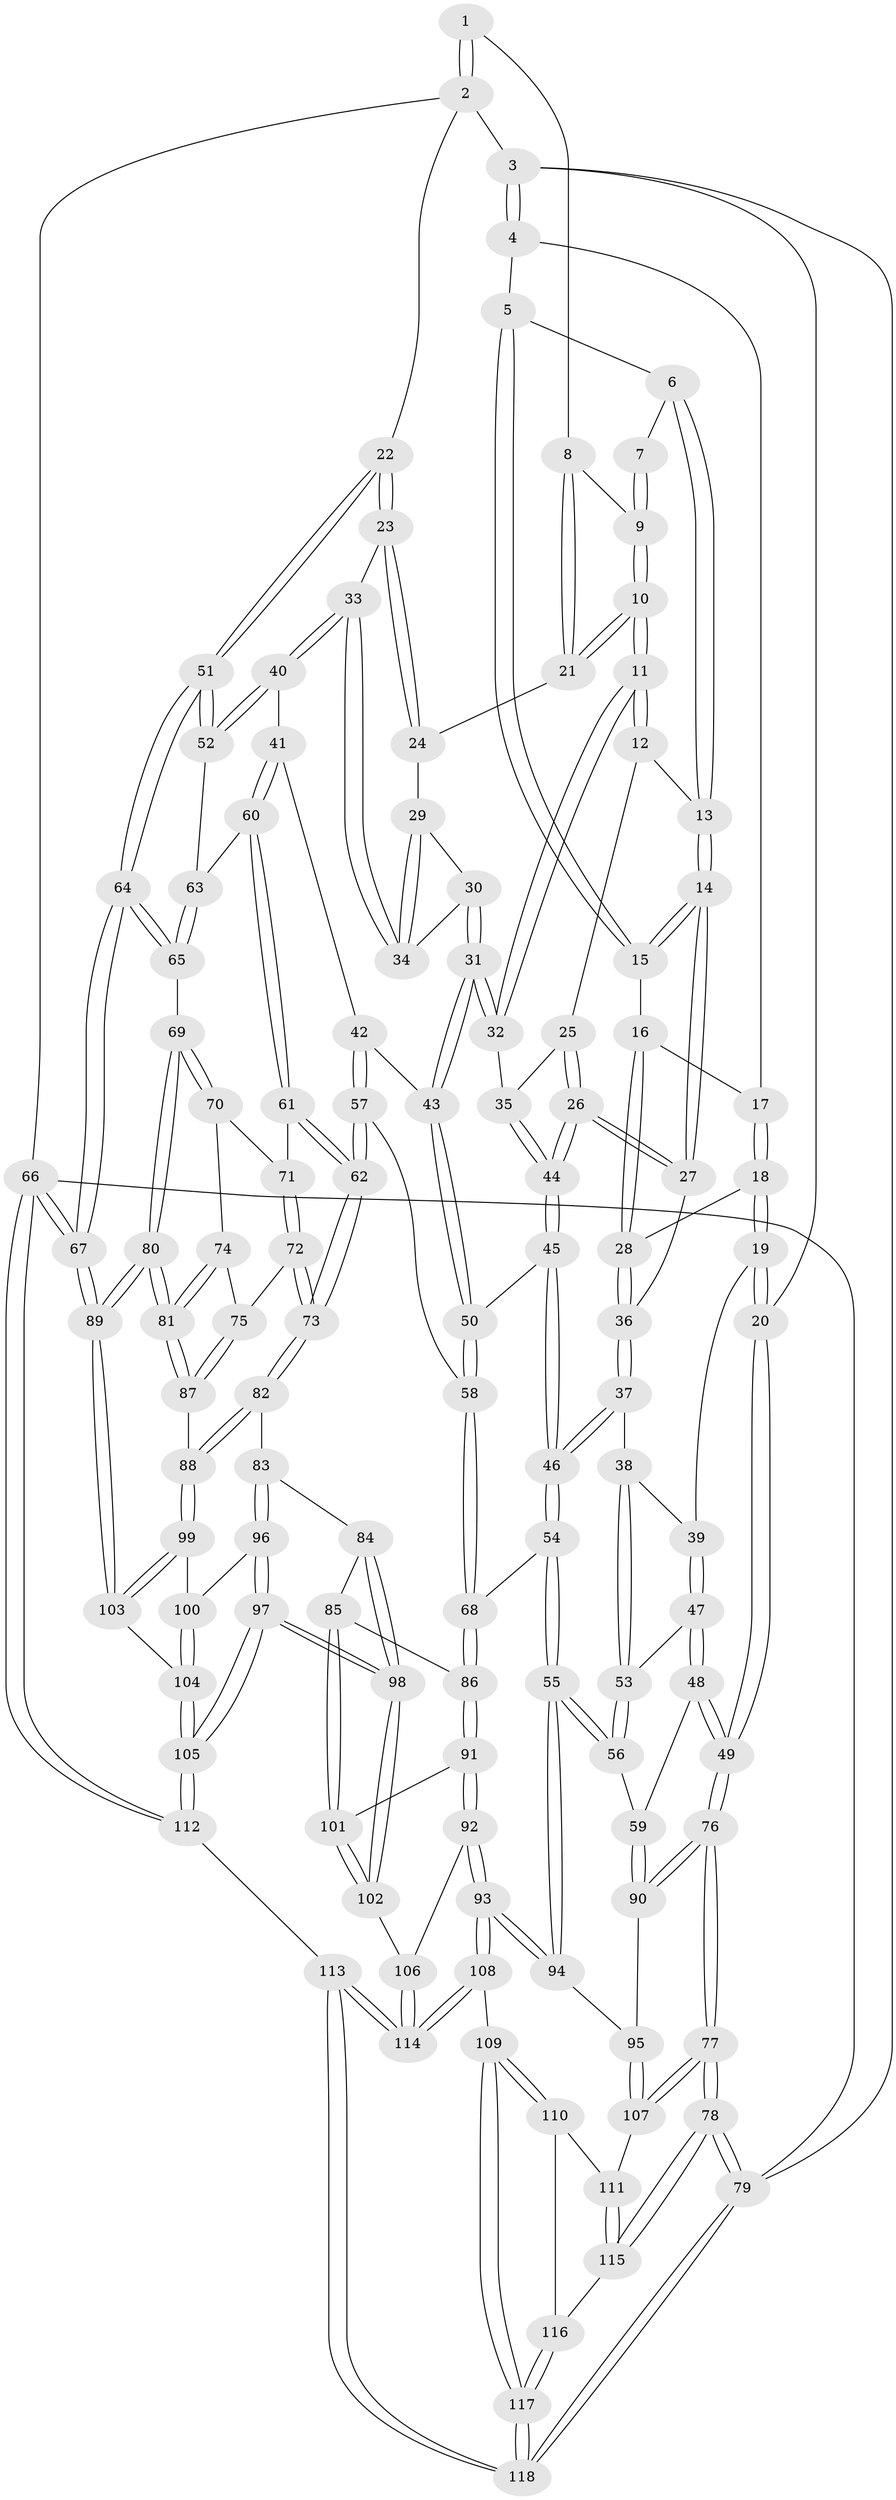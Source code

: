 // coarse degree distribution, {4: 0.45121951219512196, 5: 0.35365853658536583, 3: 0.06097560975609756, 6: 0.13414634146341464}
// Generated by graph-tools (version 1.1) at 2025/24/03/03/25 07:24:37]
// undirected, 118 vertices, 292 edges
graph export_dot {
graph [start="1"]
  node [color=gray90,style=filled];
  1 [pos="+0.8012111376333553+0"];
  2 [pos="+1+0"];
  3 [pos="+0+0"];
  4 [pos="+0+0"];
  5 [pos="+0.19556488402552905+0"];
  6 [pos="+0.4263219712888221+0"];
  7 [pos="+0.49936983146014996+0"];
  8 [pos="+0.6949894863572949+0.08060289244881667"];
  9 [pos="+0.5602803930558454+0.04719634516978363"];
  10 [pos="+0.5530163540731623+0.13996135850384803"];
  11 [pos="+0.5497589136595303+0.14838814830643096"];
  12 [pos="+0.42023033044831787+0.113628434993457"];
  13 [pos="+0.41761497157637695+0.10978212302940622"];
  14 [pos="+0.25664715127594423+0.13346901855763774"];
  15 [pos="+0.24538647376123207+0.11678117158385776"];
  16 [pos="+0.15092264992281187+0.151258771209451"];
  17 [pos="+0.06331893645689136+0.06434705717514165"];
  18 [pos="+0.06856611406627272+0.1869522082559501"];
  19 [pos="+0.013884725081611803+0.22825268127402099"];
  20 [pos="+0+0.19229330123621136"];
  21 [pos="+0.6966114586588207+0.09516272294588154"];
  22 [pos="+1+0"];
  23 [pos="+0.8828512080122307+0.1012730464541237"];
  24 [pos="+0.7159232113014615+0.13099682504610968"];
  25 [pos="+0.4130227954028244+0.16180392500649007"];
  26 [pos="+0.3415508099418432+0.2932118520995414"];
  27 [pos="+0.2596819322763411+0.15033051314105655"];
  28 [pos="+0.11477111201936728+0.18652633113865463"];
  29 [pos="+0.7137958558510226+0.1409873513240048"];
  30 [pos="+0.6078694867606381+0.2025028457352645"];
  31 [pos="+0.5652208379651786+0.21946654979466917"];
  32 [pos="+0.564610159532988+0.21880596898668786"];
  33 [pos="+0.7654451973479457+0.26329720458899264"];
  34 [pos="+0.7438405933276031+0.22439042216074104"];
  35 [pos="+0.4987979035617169+0.22942962524844673"];
  36 [pos="+0.16107819512555874+0.25578078211628696"];
  37 [pos="+0.1587399289004668+0.29646444413885237"];
  38 [pos="+0.12034988515538961+0.30757808696834643"];
  39 [pos="+0.021535791851538377+0.23740603376525515"];
  40 [pos="+0.7662567995191022+0.2992201452375636"];
  41 [pos="+0.7504098711115346+0.32258856465639796"];
  42 [pos="+0.6308845965563733+0.3033063863232897"];
  43 [pos="+0.581833351968256+0.2691402876824756"];
  44 [pos="+0.3429376184043432+0.30059466273498414"];
  45 [pos="+0.3319828598321604+0.3640414913801476"];
  46 [pos="+0.31483822712778603+0.3871818127274949"];
  47 [pos="+0.03343802931608479+0.3535822570884472"];
  48 [pos="+0+0.4735598929956742"];
  49 [pos="+0+0.4724475547490265"];
  50 [pos="+0.4973911488648915+0.3647300787099202"];
  51 [pos="+1+0.1736974699415479"];
  52 [pos="+1+0.26106070544193183"];
  53 [pos="+0.10815325872688564+0.3274429612402706"];
  54 [pos="+0.3075702315255007+0.4243735409744875"];
  55 [pos="+0.13277212899288032+0.5238547188832144"];
  56 [pos="+0.10511549242437566+0.5138969320041569"];
  57 [pos="+0.5888474768711204+0.47724205199087705"];
  58 [pos="+0.5691437401296832+0.47037985401380633"];
  59 [pos="+0.08887889103010926+0.512416511580483"];
  60 [pos="+0.7660780139517205+0.41185008287103203"];
  61 [pos="+0.7654945354759574+0.41974121743594967"];
  62 [pos="+0.590750792390508+0.47892685784739847"];
  63 [pos="+0.9884355440061988+0.3518228032481487"];
  64 [pos="+1+0.5189639568964319"];
  65 [pos="+0.9020020573600744+0.5129996286383"];
  66 [pos="+1+1"];
  67 [pos="+1+1"];
  68 [pos="+0.3830126246235389+0.5282799993626535"];
  69 [pos="+0.8890623671393847+0.522830915784716"];
  70 [pos="+0.8110742545712273+0.4648561362293825"];
  71 [pos="+0.7687473594908015+0.4259437883492588"];
  72 [pos="+0.7172190366141084+0.5482843993333174"];
  73 [pos="+0.6085764250462448+0.5649166962567824"];
  74 [pos="+0.7657463552810725+0.5564763820223793"];
  75 [pos="+0.7248198973145709+0.5574344474243232"];
  76 [pos="+0+0.74323047996921"];
  77 [pos="+0+0.8336241630733711"];
  78 [pos="+0+1"];
  79 [pos="+0+1"];
  80 [pos="+0.8849925111633051+0.6316320347258564"];
  81 [pos="+0.8646151798724447+0.6326137431678888"];
  82 [pos="+0.6054564716272713+0.5786197462509617"];
  83 [pos="+0.5763432594630672+0.6175469897456631"];
  84 [pos="+0.5582778835110368+0.6233270078218182"];
  85 [pos="+0.4837956843035816+0.635896631660976"];
  86 [pos="+0.3847586956632379+0.5382641297655703"];
  87 [pos="+0.7558500662303363+0.6502587614351818"];
  88 [pos="+0.7394287921457376+0.6609151016343805"];
  89 [pos="+1+0.8250347701213236"];
  90 [pos="+0+0.7003574696218481"];
  91 [pos="+0.29730480734005293+0.688581332253651"];
  92 [pos="+0.242777773848153+0.7379249848025521"];
  93 [pos="+0.22729893793872058+0.7415901380797306"];
  94 [pos="+0.1832356852162669+0.7235467858076002"];
  95 [pos="+0.16997563220200596+0.7296036425870942"];
  96 [pos="+0.6261911160186762+0.7104345304173206"];
  97 [pos="+0.5576787061084951+0.8219173621625366"];
  98 [pos="+0.5446408391732679+0.8115825455257258"];
  99 [pos="+0.7312699001210072+0.6772134176441404"];
  100 [pos="+0.6739440801104638+0.7137616067795711"];
  101 [pos="+0.4635639904068277+0.7021976688056946"];
  102 [pos="+0.4714383363389024+0.7669106275390165"];
  103 [pos="+0.7687417386700244+0.7792685479690225"];
  104 [pos="+0.7015958410171375+0.8166552494161269"];
  105 [pos="+0.6147318540653237+0.9530077133621256"];
  106 [pos="+0.38962764867577493+0.8056025795426486"];
  107 [pos="+0.11436545521978651+0.7926645725973959"];
  108 [pos="+0.23001752382660817+0.766516968769912"];
  109 [pos="+0.18250784818572585+0.9665965632097419"];
  110 [pos="+0.13850163799983192+0.933702228178873"];
  111 [pos="+0.08219322948126019+0.8784708083504273"];
  112 [pos="+0.6234589995220484+1"];
  113 [pos="+0.4127495761955086+1"];
  114 [pos="+0.39899879081407896+1"];
  115 [pos="+0+0.9473511831763738"];
  116 [pos="+0.05563289154420087+0.9656946497534479"];
  117 [pos="+0.20402784882082858+1"];
  118 [pos="+0.2869509956439947+1"];
  1 -- 2;
  1 -- 2;
  1 -- 8;
  2 -- 3;
  2 -- 22;
  2 -- 66;
  3 -- 4;
  3 -- 4;
  3 -- 20;
  3 -- 79;
  4 -- 5;
  4 -- 17;
  5 -- 6;
  5 -- 15;
  5 -- 15;
  6 -- 7;
  6 -- 13;
  6 -- 13;
  7 -- 9;
  7 -- 9;
  8 -- 9;
  8 -- 21;
  8 -- 21;
  9 -- 10;
  9 -- 10;
  10 -- 11;
  10 -- 11;
  10 -- 21;
  10 -- 21;
  11 -- 12;
  11 -- 12;
  11 -- 32;
  11 -- 32;
  12 -- 13;
  12 -- 25;
  13 -- 14;
  13 -- 14;
  14 -- 15;
  14 -- 15;
  14 -- 27;
  14 -- 27;
  15 -- 16;
  16 -- 17;
  16 -- 28;
  16 -- 28;
  17 -- 18;
  17 -- 18;
  18 -- 19;
  18 -- 19;
  18 -- 28;
  19 -- 20;
  19 -- 20;
  19 -- 39;
  20 -- 49;
  20 -- 49;
  21 -- 24;
  22 -- 23;
  22 -- 23;
  22 -- 51;
  22 -- 51;
  23 -- 24;
  23 -- 24;
  23 -- 33;
  24 -- 29;
  25 -- 26;
  25 -- 26;
  25 -- 35;
  26 -- 27;
  26 -- 27;
  26 -- 44;
  26 -- 44;
  27 -- 36;
  28 -- 36;
  28 -- 36;
  29 -- 30;
  29 -- 34;
  29 -- 34;
  30 -- 31;
  30 -- 31;
  30 -- 34;
  31 -- 32;
  31 -- 32;
  31 -- 43;
  31 -- 43;
  32 -- 35;
  33 -- 34;
  33 -- 34;
  33 -- 40;
  33 -- 40;
  35 -- 44;
  35 -- 44;
  36 -- 37;
  36 -- 37;
  37 -- 38;
  37 -- 46;
  37 -- 46;
  38 -- 39;
  38 -- 53;
  38 -- 53;
  39 -- 47;
  39 -- 47;
  40 -- 41;
  40 -- 52;
  40 -- 52;
  41 -- 42;
  41 -- 60;
  41 -- 60;
  42 -- 43;
  42 -- 57;
  42 -- 57;
  43 -- 50;
  43 -- 50;
  44 -- 45;
  44 -- 45;
  45 -- 46;
  45 -- 46;
  45 -- 50;
  46 -- 54;
  46 -- 54;
  47 -- 48;
  47 -- 48;
  47 -- 53;
  48 -- 49;
  48 -- 49;
  48 -- 59;
  49 -- 76;
  49 -- 76;
  50 -- 58;
  50 -- 58;
  51 -- 52;
  51 -- 52;
  51 -- 64;
  51 -- 64;
  52 -- 63;
  53 -- 56;
  53 -- 56;
  54 -- 55;
  54 -- 55;
  54 -- 68;
  55 -- 56;
  55 -- 56;
  55 -- 94;
  55 -- 94;
  56 -- 59;
  57 -- 58;
  57 -- 62;
  57 -- 62;
  58 -- 68;
  58 -- 68;
  59 -- 90;
  59 -- 90;
  60 -- 61;
  60 -- 61;
  60 -- 63;
  61 -- 62;
  61 -- 62;
  61 -- 71;
  62 -- 73;
  62 -- 73;
  63 -- 65;
  63 -- 65;
  64 -- 65;
  64 -- 65;
  64 -- 67;
  64 -- 67;
  65 -- 69;
  66 -- 67;
  66 -- 67;
  66 -- 112;
  66 -- 112;
  66 -- 79;
  67 -- 89;
  67 -- 89;
  68 -- 86;
  68 -- 86;
  69 -- 70;
  69 -- 70;
  69 -- 80;
  69 -- 80;
  70 -- 71;
  70 -- 74;
  71 -- 72;
  71 -- 72;
  72 -- 73;
  72 -- 73;
  72 -- 75;
  73 -- 82;
  73 -- 82;
  74 -- 75;
  74 -- 81;
  74 -- 81;
  75 -- 87;
  75 -- 87;
  76 -- 77;
  76 -- 77;
  76 -- 90;
  76 -- 90;
  77 -- 78;
  77 -- 78;
  77 -- 107;
  77 -- 107;
  78 -- 79;
  78 -- 79;
  78 -- 115;
  78 -- 115;
  79 -- 118;
  79 -- 118;
  80 -- 81;
  80 -- 81;
  80 -- 89;
  80 -- 89;
  81 -- 87;
  81 -- 87;
  82 -- 83;
  82 -- 88;
  82 -- 88;
  83 -- 84;
  83 -- 96;
  83 -- 96;
  84 -- 85;
  84 -- 98;
  84 -- 98;
  85 -- 86;
  85 -- 101;
  85 -- 101;
  86 -- 91;
  86 -- 91;
  87 -- 88;
  88 -- 99;
  88 -- 99;
  89 -- 103;
  89 -- 103;
  90 -- 95;
  91 -- 92;
  91 -- 92;
  91 -- 101;
  92 -- 93;
  92 -- 93;
  92 -- 106;
  93 -- 94;
  93 -- 94;
  93 -- 108;
  93 -- 108;
  94 -- 95;
  95 -- 107;
  95 -- 107;
  96 -- 97;
  96 -- 97;
  96 -- 100;
  97 -- 98;
  97 -- 98;
  97 -- 105;
  97 -- 105;
  98 -- 102;
  98 -- 102;
  99 -- 100;
  99 -- 103;
  99 -- 103;
  100 -- 104;
  100 -- 104;
  101 -- 102;
  101 -- 102;
  102 -- 106;
  103 -- 104;
  104 -- 105;
  104 -- 105;
  105 -- 112;
  105 -- 112;
  106 -- 114;
  106 -- 114;
  107 -- 111;
  108 -- 109;
  108 -- 114;
  108 -- 114;
  109 -- 110;
  109 -- 110;
  109 -- 117;
  109 -- 117;
  110 -- 111;
  110 -- 116;
  111 -- 115;
  111 -- 115;
  112 -- 113;
  113 -- 114;
  113 -- 114;
  113 -- 118;
  113 -- 118;
  115 -- 116;
  116 -- 117;
  116 -- 117;
  117 -- 118;
  117 -- 118;
}
